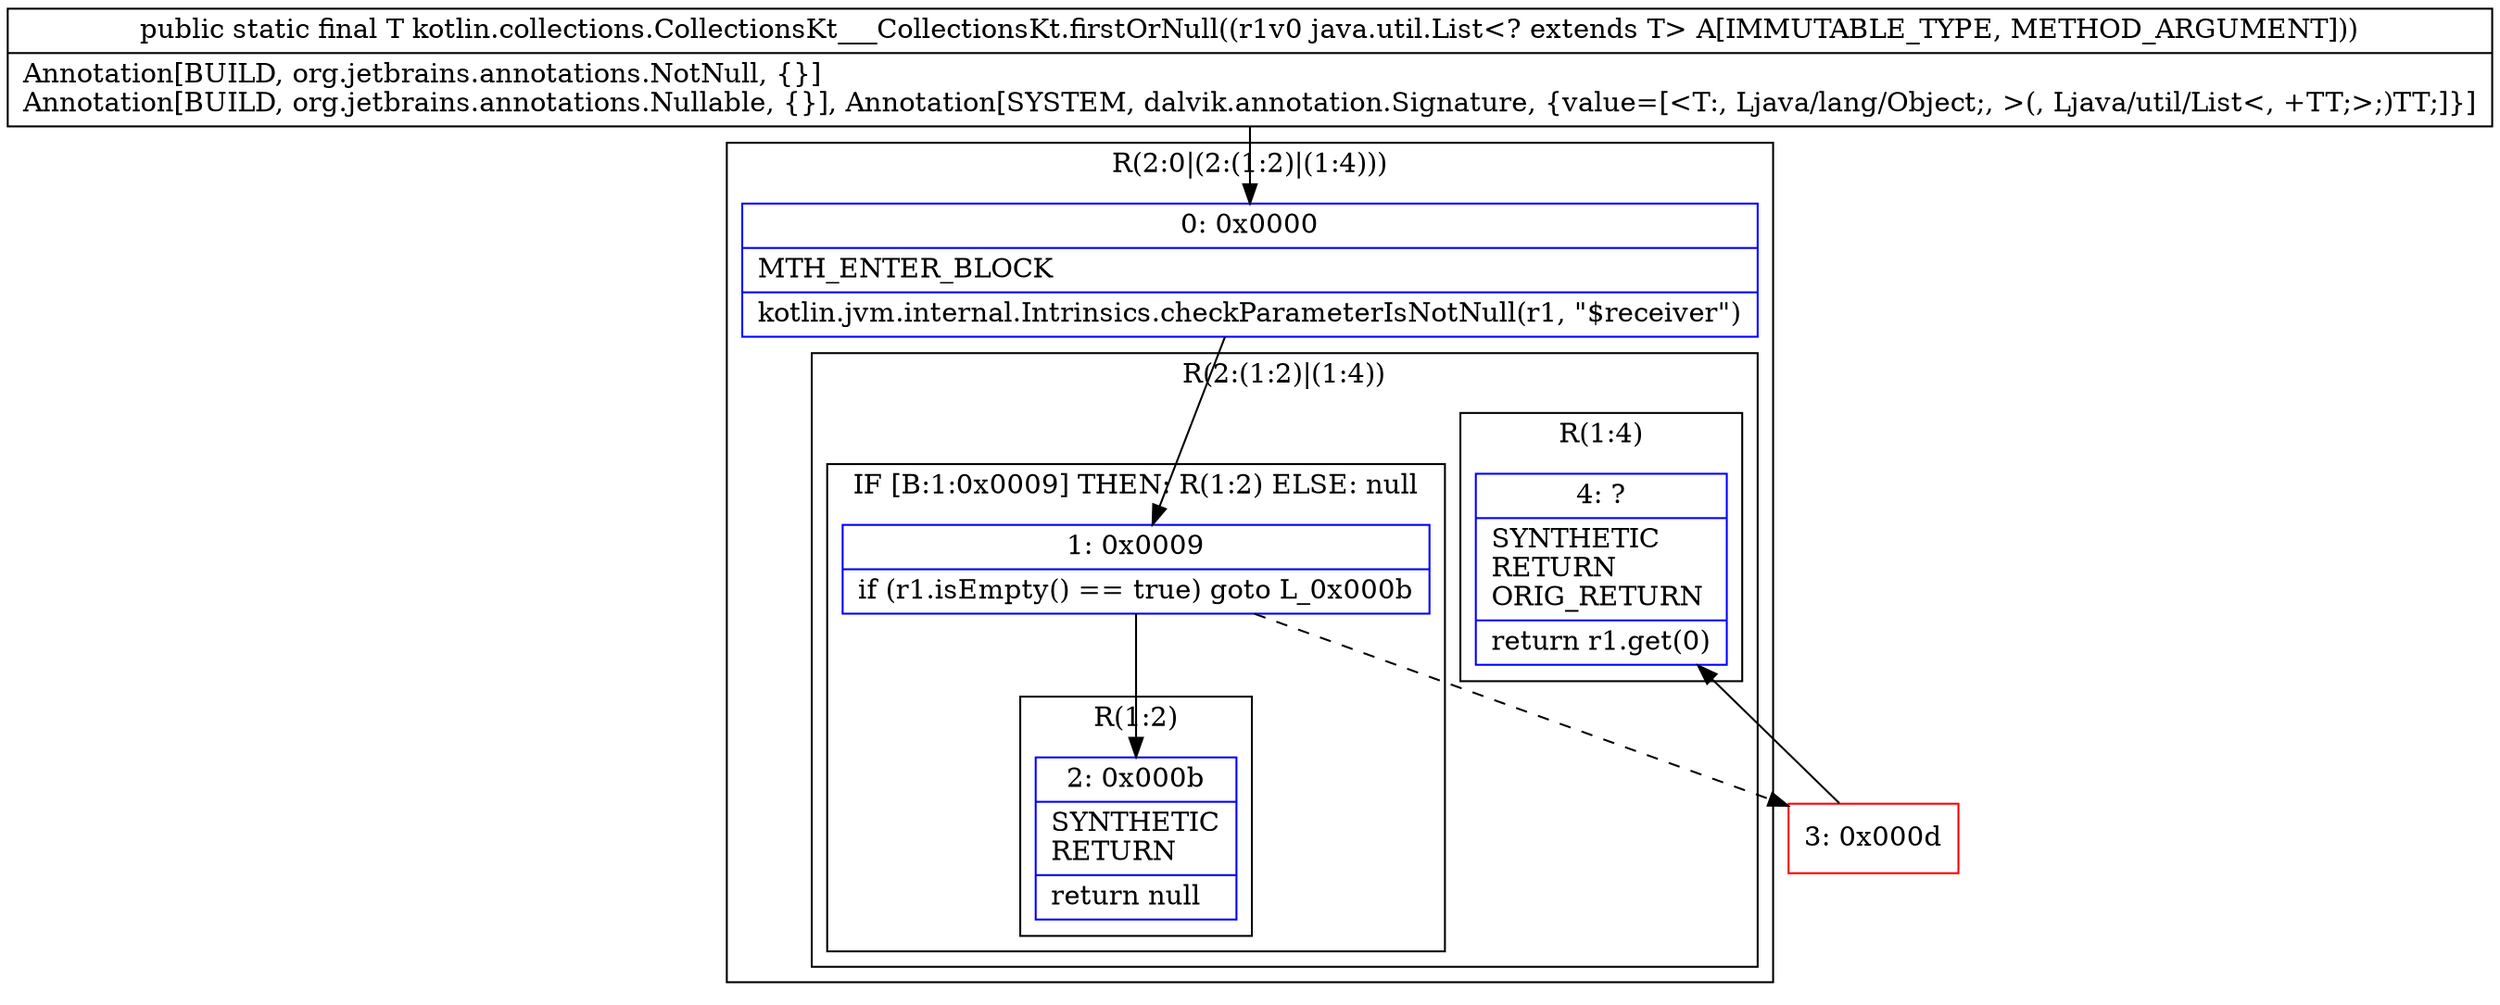 digraph "CFG forkotlin.collections.CollectionsKt___CollectionsKt.firstOrNull(Ljava\/util\/List;)Ljava\/lang\/Object;" {
subgraph cluster_Region_1828944364 {
label = "R(2:0|(2:(1:2)|(1:4)))";
node [shape=record,color=blue];
Node_0 [shape=record,label="{0\:\ 0x0000|MTH_ENTER_BLOCK\l|kotlin.jvm.internal.Intrinsics.checkParameterIsNotNull(r1, \"$receiver\")\l}"];
subgraph cluster_Region_630290416 {
label = "R(2:(1:2)|(1:4))";
node [shape=record,color=blue];
subgraph cluster_IfRegion_2137726883 {
label = "IF [B:1:0x0009] THEN: R(1:2) ELSE: null";
node [shape=record,color=blue];
Node_1 [shape=record,label="{1\:\ 0x0009|if (r1.isEmpty() == true) goto L_0x000b\l}"];
subgraph cluster_Region_430516881 {
label = "R(1:2)";
node [shape=record,color=blue];
Node_2 [shape=record,label="{2\:\ 0x000b|SYNTHETIC\lRETURN\l|return null\l}"];
}
}
subgraph cluster_Region_1863576657 {
label = "R(1:4)";
node [shape=record,color=blue];
Node_4 [shape=record,label="{4\:\ ?|SYNTHETIC\lRETURN\lORIG_RETURN\l|return r1.get(0)\l}"];
}
}
}
Node_3 [shape=record,color=red,label="{3\:\ 0x000d}"];
MethodNode[shape=record,label="{public static final T kotlin.collections.CollectionsKt___CollectionsKt.firstOrNull((r1v0 java.util.List\<? extends T\> A[IMMUTABLE_TYPE, METHOD_ARGUMENT]))  | Annotation[BUILD, org.jetbrains.annotations.NotNull, \{\}]\lAnnotation[BUILD, org.jetbrains.annotations.Nullable, \{\}], Annotation[SYSTEM, dalvik.annotation.Signature, \{value=[\<T:, Ljava\/lang\/Object;, \>(, Ljava\/util\/List\<, +TT;\>;)TT;]\}]\l}"];
MethodNode -> Node_0;
Node_0 -> Node_1;
Node_1 -> Node_2;
Node_1 -> Node_3[style=dashed];
Node_3 -> Node_4;
}

